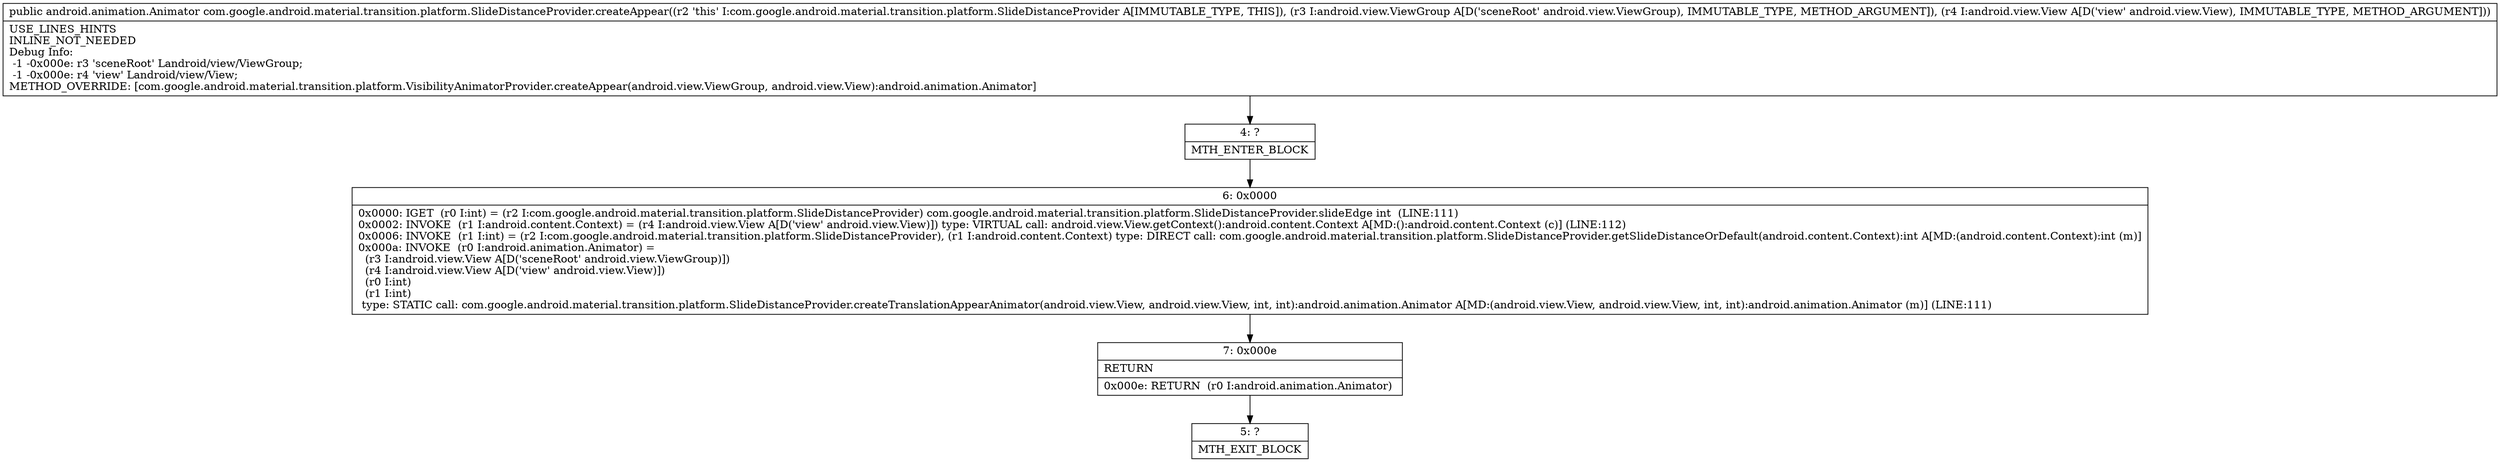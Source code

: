 digraph "CFG forcom.google.android.material.transition.platform.SlideDistanceProvider.createAppear(Landroid\/view\/ViewGroup;Landroid\/view\/View;)Landroid\/animation\/Animator;" {
Node_4 [shape=record,label="{4\:\ ?|MTH_ENTER_BLOCK\l}"];
Node_6 [shape=record,label="{6\:\ 0x0000|0x0000: IGET  (r0 I:int) = (r2 I:com.google.android.material.transition.platform.SlideDistanceProvider) com.google.android.material.transition.platform.SlideDistanceProvider.slideEdge int  (LINE:111)\l0x0002: INVOKE  (r1 I:android.content.Context) = (r4 I:android.view.View A[D('view' android.view.View)]) type: VIRTUAL call: android.view.View.getContext():android.content.Context A[MD:():android.content.Context (c)] (LINE:112)\l0x0006: INVOKE  (r1 I:int) = (r2 I:com.google.android.material.transition.platform.SlideDistanceProvider), (r1 I:android.content.Context) type: DIRECT call: com.google.android.material.transition.platform.SlideDistanceProvider.getSlideDistanceOrDefault(android.content.Context):int A[MD:(android.content.Context):int (m)]\l0x000a: INVOKE  (r0 I:android.animation.Animator) = \l  (r3 I:android.view.View A[D('sceneRoot' android.view.ViewGroup)])\l  (r4 I:android.view.View A[D('view' android.view.View)])\l  (r0 I:int)\l  (r1 I:int)\l type: STATIC call: com.google.android.material.transition.platform.SlideDistanceProvider.createTranslationAppearAnimator(android.view.View, android.view.View, int, int):android.animation.Animator A[MD:(android.view.View, android.view.View, int, int):android.animation.Animator (m)] (LINE:111)\l}"];
Node_7 [shape=record,label="{7\:\ 0x000e|RETURN\l|0x000e: RETURN  (r0 I:android.animation.Animator) \l}"];
Node_5 [shape=record,label="{5\:\ ?|MTH_EXIT_BLOCK\l}"];
MethodNode[shape=record,label="{public android.animation.Animator com.google.android.material.transition.platform.SlideDistanceProvider.createAppear((r2 'this' I:com.google.android.material.transition.platform.SlideDistanceProvider A[IMMUTABLE_TYPE, THIS]), (r3 I:android.view.ViewGroup A[D('sceneRoot' android.view.ViewGroup), IMMUTABLE_TYPE, METHOD_ARGUMENT]), (r4 I:android.view.View A[D('view' android.view.View), IMMUTABLE_TYPE, METHOD_ARGUMENT]))  | USE_LINES_HINTS\lINLINE_NOT_NEEDED\lDebug Info:\l  \-1 \-0x000e: r3 'sceneRoot' Landroid\/view\/ViewGroup;\l  \-1 \-0x000e: r4 'view' Landroid\/view\/View;\lMETHOD_OVERRIDE: [com.google.android.material.transition.platform.VisibilityAnimatorProvider.createAppear(android.view.ViewGroup, android.view.View):android.animation.Animator]\l}"];
MethodNode -> Node_4;Node_4 -> Node_6;
Node_6 -> Node_7;
Node_7 -> Node_5;
}

